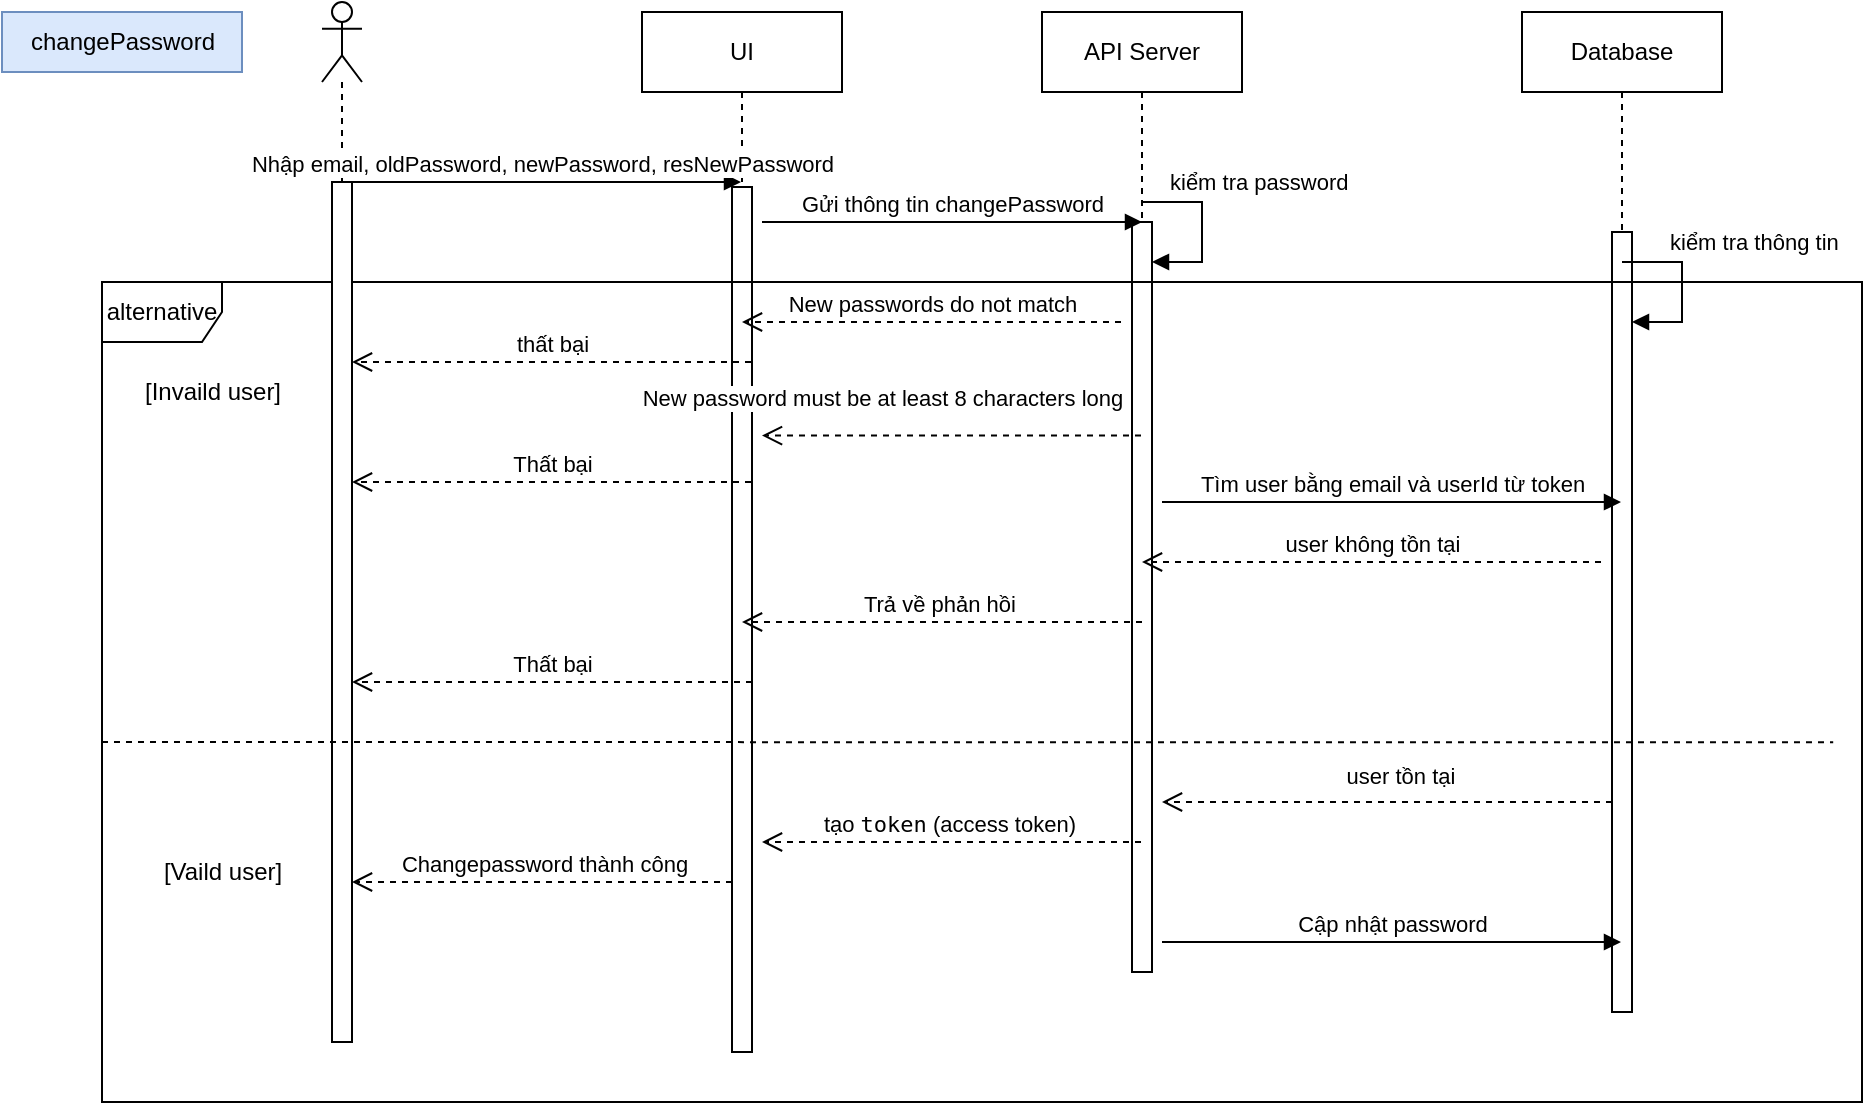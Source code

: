 <mxfile version="24.8.4">
  <diagram name="Trang-1" id="-a8Z6UhnuRNHjZpXbeR-">
    <mxGraphModel dx="1961" dy="526" grid="1" gridSize="10" guides="1" tooltips="1" connect="1" arrows="1" fold="1" page="1" pageScale="1" pageWidth="827" pageHeight="1169" math="0" shadow="0">
      <root>
        <mxCell id="0" />
        <mxCell id="1" parent="0" />
        <mxCell id="4mUNGZykfSJRsMWHa9BW-7" value="changePassword" style="text;html=1;align=center;verticalAlign=middle;resizable=0;points=[];autosize=1;strokeColor=#6c8ebf;fillColor=#dae8fc;" parent="1" vertex="1">
          <mxGeometry x="-220" y="95" width="120" height="30" as="geometry" />
        </mxCell>
        <mxCell id="4mUNGZykfSJRsMWHa9BW-8" value="" style="shape=umlLifeline;perimeter=lifelinePerimeter;whiteSpace=wrap;html=1;container=1;dropTarget=0;collapsible=0;recursiveResize=0;outlineConnect=0;portConstraint=eastwest;newEdgeStyle={&quot;curved&quot;:0,&quot;rounded&quot;:0};participant=umlActor;" parent="1" vertex="1">
          <mxGeometry x="-60" y="90" width="20" height="420" as="geometry" />
        </mxCell>
        <mxCell id="4mUNGZykfSJRsMWHa9BW-9" value="UI" style="shape=umlLifeline;perimeter=lifelinePerimeter;whiteSpace=wrap;html=1;container=1;dropTarget=0;collapsible=0;recursiveResize=0;outlineConnect=0;portConstraint=eastwest;newEdgeStyle={&quot;curved&quot;:0,&quot;rounded&quot;:0};" parent="1" vertex="1">
          <mxGeometry x="100" y="95" width="100" height="520" as="geometry" />
        </mxCell>
        <mxCell id="4mUNGZykfSJRsMWHa9BW-16" value="" style="html=1;points=[[0,0,0,0,5],[0,1,0,0,-5],[1,0,0,0,5],[1,1,0,0,-5]];perimeter=orthogonalPerimeter;outlineConnect=0;targetShapes=umlLifeline;portConstraint=eastwest;newEdgeStyle={&quot;curved&quot;:0,&quot;rounded&quot;:0};" parent="4mUNGZykfSJRsMWHa9BW-9" vertex="1">
          <mxGeometry x="45" y="87.5" width="10" height="432.5" as="geometry" />
        </mxCell>
        <mxCell id="4mUNGZykfSJRsMWHa9BW-10" value="API Server" style="shape=umlLifeline;perimeter=lifelinePerimeter;whiteSpace=wrap;html=1;container=1;dropTarget=0;collapsible=0;recursiveResize=0;outlineConnect=0;portConstraint=eastwest;newEdgeStyle={&quot;curved&quot;:0,&quot;rounded&quot;:0};" parent="1" vertex="1">
          <mxGeometry x="300" y="95" width="100" height="480" as="geometry" />
        </mxCell>
        <mxCell id="4mUNGZykfSJRsMWHa9BW-56" value="" style="html=1;points=[[0,0,0,0,5],[0,1,0,0,-5],[1,0,0,0,5],[1,1,0,0,-5]];perimeter=orthogonalPerimeter;outlineConnect=0;targetShapes=umlLifeline;portConstraint=eastwest;newEdgeStyle={&quot;curved&quot;:0,&quot;rounded&quot;:0};" parent="4mUNGZykfSJRsMWHa9BW-10" vertex="1">
          <mxGeometry x="45" y="105" width="10" height="375" as="geometry" />
        </mxCell>
        <mxCell id="4mUNGZykfSJRsMWHa9BW-11" value="Database" style="shape=umlLifeline;perimeter=lifelinePerimeter;whiteSpace=wrap;html=1;container=1;dropTarget=0;collapsible=0;recursiveResize=0;outlineConnect=0;portConstraint=eastwest;newEdgeStyle={&quot;curved&quot;:0,&quot;rounded&quot;:0};" parent="1" vertex="1">
          <mxGeometry x="540" y="95" width="100" height="500" as="geometry" />
        </mxCell>
        <mxCell id="enZPoDcmj9S5zknJX-PJ-5" value="" style="html=1;points=[[0,0,0,0,5],[0,1,0,0,-5],[1,0,0,0,5],[1,1,0,0,-5]];perimeter=orthogonalPerimeter;outlineConnect=0;targetShapes=umlLifeline;portConstraint=eastwest;newEdgeStyle={&quot;curved&quot;:0,&quot;rounded&quot;:0};" parent="4mUNGZykfSJRsMWHa9BW-11" vertex="1">
          <mxGeometry x="45" y="110" width="10" height="390" as="geometry" />
        </mxCell>
        <mxCell id="4mUNGZykfSJRsMWHa9BW-12" value="&lt;div style=&quot;&quot;&gt;&lt;span style=&quot;&quot; class=&quot;hljs-selector-tag&quot;&gt;Nh&lt;/span&gt;ậ&lt;span style=&quot;&quot; class=&quot;hljs-selector-tag&quot;&gt;p&lt;/span&gt; &lt;span style=&quot;&quot; class=&quot;hljs-selector-tag&quot;&gt;email&lt;/span&gt;, &lt;span style=&quot;&quot; class=&quot;hljs-selector-tag&quot;&gt;oldPassword&lt;/span&gt;, &lt;span style=&quot;&quot; class=&quot;hljs-selector-tag&quot;&gt;newPassword&lt;/span&gt;, &lt;span style=&quot;&quot; class=&quot;hljs-selector-tag&quot;&gt;resNewPassword&lt;/span&gt;&lt;/div&gt;" style="html=1;verticalAlign=bottom;endArrow=block;curved=0;rounded=0;strokeColor=default;align=center;" parent="1" target="4mUNGZykfSJRsMWHa9BW-9" edge="1">
          <mxGeometry x="0.003" width="80" relative="1" as="geometry">
            <mxPoint x="-50" y="180" as="sourcePoint" />
            <mxPoint x="30" y="190" as="targetPoint" />
            <mxPoint as="offset" />
          </mxGeometry>
        </mxCell>
        <mxCell id="4mUNGZykfSJRsMWHa9BW-13" value="Gửi thông tin&amp;nbsp;changePassword" style="html=1;verticalAlign=bottom;endArrow=block;curved=0;rounded=0;" parent="1" edge="1">
          <mxGeometry width="80" relative="1" as="geometry">
            <mxPoint x="160" y="200" as="sourcePoint" />
            <mxPoint x="350" y="200" as="targetPoint" />
          </mxGeometry>
        </mxCell>
        <mxCell id="4mUNGZykfSJRsMWHa9BW-23" value="alternative" style="shape=umlFrame;whiteSpace=wrap;html=1;pointerEvents=0;" parent="1" vertex="1">
          <mxGeometry x="-170" y="230" width="880" height="410" as="geometry" />
        </mxCell>
        <mxCell id="4mUNGZykfSJRsMWHa9BW-24" value="Trả về phản hồi&amp;nbsp;" style="html=1;verticalAlign=bottom;endArrow=open;dashed=1;endSize=8;curved=0;rounded=0;" parent="1" edge="1">
          <mxGeometry relative="1" as="geometry">
            <mxPoint x="350" y="400" as="sourcePoint" />
            <mxPoint x="150" y="400" as="targetPoint" />
          </mxGeometry>
        </mxCell>
        <mxCell id="4mUNGZykfSJRsMWHa9BW-26" value="[Invaild user]" style="text;html=1;align=center;verticalAlign=middle;resizable=0;points=[];autosize=1;strokeColor=none;fillColor=none;" parent="1" vertex="1">
          <mxGeometry x="-160" y="270" width="90" height="30" as="geometry" />
        </mxCell>
        <mxCell id="4mUNGZykfSJRsMWHa9BW-27" value="[Vaild user]" style="text;html=1;align=center;verticalAlign=middle;resizable=0;points=[];autosize=1;strokeColor=none;fillColor=none;" parent="1" vertex="1">
          <mxGeometry x="-150" y="510" width="80" height="30" as="geometry" />
        </mxCell>
        <mxCell id="4mUNGZykfSJRsMWHa9BW-28" value="tạo &lt;code&gt;token&lt;/code&gt; (access token)&amp;nbsp;" style="html=1;verticalAlign=bottom;endArrow=open;dashed=1;endSize=8;curved=0;rounded=0;" parent="1" edge="1">
          <mxGeometry relative="1" as="geometry">
            <mxPoint x="349.5" y="510.0" as="sourcePoint" />
            <mxPoint x="160" y="510.0" as="targetPoint" />
          </mxGeometry>
        </mxCell>
        <mxCell id="4mUNGZykfSJRsMWHa9BW-29" value="Thất bại" style="html=1;verticalAlign=bottom;endArrow=open;dashed=1;endSize=8;curved=0;rounded=0;" parent="1" edge="1">
          <mxGeometry relative="1" as="geometry">
            <mxPoint x="155" y="430" as="sourcePoint" />
            <mxPoint x="-45" y="430" as="targetPoint" />
          </mxGeometry>
        </mxCell>
        <mxCell id="4mUNGZykfSJRsMWHa9BW-30" value="Changepassword thành công" style="html=1;verticalAlign=bottom;endArrow=open;dashed=1;endSize=8;curved=0;rounded=0;" parent="1" edge="1">
          <mxGeometry relative="1" as="geometry">
            <mxPoint x="145" y="530" as="sourcePoint" />
            <mxPoint x="-45" y="530" as="targetPoint" />
            <mxPoint x="1" as="offset" />
          </mxGeometry>
        </mxCell>
        <mxCell id="CPYWnVON4yuFQvjh3AQ9-16" value="kiểm tra thông tin" style="html=1;align=left;spacingLeft=2;endArrow=block;rounded=0;edgeStyle=orthogonalEdgeStyle;curved=0;rounded=0;" parent="1" edge="1">
          <mxGeometry x="-0.529" y="10" relative="1" as="geometry">
            <mxPoint x="590" y="220" as="sourcePoint" />
            <Array as="points">
              <mxPoint x="620" y="250" />
            </Array>
            <mxPoint x="595" y="250" as="targetPoint" />
            <mxPoint as="offset" />
          </mxGeometry>
        </mxCell>
        <mxCell id="enZPoDcmj9S5zknJX-PJ-1" value="thất bại" style="html=1;verticalAlign=bottom;endArrow=open;dashed=1;endSize=8;curved=0;rounded=0;" parent="1" edge="1">
          <mxGeometry relative="1" as="geometry">
            <mxPoint x="154.5" y="270" as="sourcePoint" />
            <mxPoint x="-45" y="270" as="targetPoint" />
          </mxGeometry>
        </mxCell>
        <mxCell id="enZPoDcmj9S5zknJX-PJ-2" value="New passwords do not match" style="html=1;verticalAlign=bottom;endArrow=open;dashed=1;endSize=8;curved=0;rounded=0;" parent="1" edge="1">
          <mxGeometry relative="1" as="geometry">
            <mxPoint x="339.5" y="250" as="sourcePoint" />
            <mxPoint x="150" y="250" as="targetPoint" />
          </mxGeometry>
        </mxCell>
        <mxCell id="enZPoDcmj9S5zknJX-PJ-8" value="user tồn tại" style="html=1;verticalAlign=bottom;endArrow=open;dashed=1;endSize=8;curved=0;rounded=0;" parent="1" edge="1">
          <mxGeometry x="-0.067" y="-4" relative="1" as="geometry">
            <mxPoint x="585" y="490" as="sourcePoint" />
            <mxPoint x="360" y="490" as="targetPoint" />
            <mxPoint x="-1" as="offset" />
          </mxGeometry>
        </mxCell>
        <mxCell id="enZPoDcmj9S5zknJX-PJ-9" value="" style="html=1;points=[[0,0,0,0,5],[0,1,0,0,-5],[1,0,0,0,5],[1,1,0,0,-5]];perimeter=orthogonalPerimeter;outlineConnect=0;targetShapes=umlLifeline;portConstraint=eastwest;newEdgeStyle={&quot;curved&quot;:0,&quot;rounded&quot;:0};" parent="1" vertex="1">
          <mxGeometry x="-55" y="180" width="10" height="430" as="geometry" />
        </mxCell>
        <mxCell id="enZPoDcmj9S5zknJX-PJ-10" value="" style="endArrow=none;dashed=1;html=1;rounded=0;exitX=0.005;exitY=0.601;exitDx=0;exitDy=0;exitPerimeter=0;entryX=0.995;entryY=0.537;entryDx=0;entryDy=0;entryPerimeter=0;" parent="1" edge="1">
          <mxGeometry width="50" height="50" relative="1" as="geometry">
            <mxPoint x="-170" y="460" as="sourcePoint" />
            <mxPoint x="695.6" y="460.17" as="targetPoint" />
          </mxGeometry>
        </mxCell>
        <mxCell id="HFi5EjZitsS3R7-4-ney-1" value="&lt;span class=&quot;hljs-selector-tag&quot;&gt;T&lt;/span&gt;ì&lt;span class=&quot;hljs-selector-tag&quot;&gt;m&lt;/span&gt; &lt;span class=&quot;hljs-selector-tag&quot;&gt;user&lt;/span&gt; &lt;span class=&quot;hljs-selector-tag&quot;&gt;b&lt;/span&gt;ằ&lt;span class=&quot;hljs-selector-tag&quot;&gt;ng&lt;/span&gt; &lt;span class=&quot;hljs-selector-tag&quot;&gt;email&lt;/span&gt; &lt;span class=&quot;hljs-selector-tag&quot;&gt;v&lt;/span&gt;à &lt;span class=&quot;hljs-selector-tag&quot;&gt;userId từ token&lt;/span&gt;" style="html=1;verticalAlign=bottom;endArrow=block;curved=0;rounded=0;" parent="1" edge="1">
          <mxGeometry width="80" relative="1" as="geometry">
            <mxPoint x="360" y="340" as="sourcePoint" />
            <mxPoint x="589.5" y="340" as="targetPoint" />
          </mxGeometry>
        </mxCell>
        <mxCell id="HFi5EjZitsS3R7-4-ney-2" value="user không tồn tại" style="html=1;verticalAlign=bottom;endArrow=open;dashed=1;endSize=8;curved=0;rounded=0;" parent="1" edge="1">
          <mxGeometry relative="1" as="geometry">
            <mxPoint x="579.5" y="370" as="sourcePoint" />
            <mxPoint x="350" y="370" as="targetPoint" />
          </mxGeometry>
        </mxCell>
        <mxCell id="19ivT-2CyFHJwJkW8kzA-2" value="kiểm tra password" style="html=1;align=left;spacingLeft=2;endArrow=block;rounded=0;edgeStyle=orthogonalEdgeStyle;curved=0;rounded=0;" parent="1" edge="1">
          <mxGeometry x="-0.765" y="10" relative="1" as="geometry">
            <mxPoint x="350" y="190" as="sourcePoint" />
            <Array as="points">
              <mxPoint x="380" y="220" />
            </Array>
            <mxPoint x="355" y="220" as="targetPoint" />
            <mxPoint as="offset" />
          </mxGeometry>
        </mxCell>
        <mxCell id="__19vXfUVPWas-dRL_L8-2" value="New password must be at least 8 characters long" style="html=1;verticalAlign=bottom;endArrow=open;dashed=1;endSize=8;curved=0;rounded=0;" edge="1" parent="1">
          <mxGeometry x="0.367" y="-10" relative="1" as="geometry">
            <mxPoint x="349.5" y="306.79" as="sourcePoint" />
            <mxPoint x="160" y="306.79" as="targetPoint" />
            <mxPoint as="offset" />
          </mxGeometry>
        </mxCell>
        <mxCell id="__19vXfUVPWas-dRL_L8-3" value="Thất bại" style="html=1;verticalAlign=bottom;endArrow=open;dashed=1;endSize=8;curved=0;rounded=0;" edge="1" parent="1">
          <mxGeometry relative="1" as="geometry">
            <mxPoint x="154.5" y="330" as="sourcePoint" />
            <mxPoint x="-45" y="330" as="targetPoint" />
          </mxGeometry>
        </mxCell>
        <mxCell id="__19vXfUVPWas-dRL_L8-6" value="Cập nhật password" style="html=1;verticalAlign=bottom;endArrow=block;curved=0;rounded=0;" edge="1" parent="1">
          <mxGeometry width="80" relative="1" as="geometry">
            <mxPoint x="360" y="560" as="sourcePoint" />
            <mxPoint x="589.5" y="560" as="targetPoint" />
          </mxGeometry>
        </mxCell>
      </root>
    </mxGraphModel>
  </diagram>
</mxfile>
